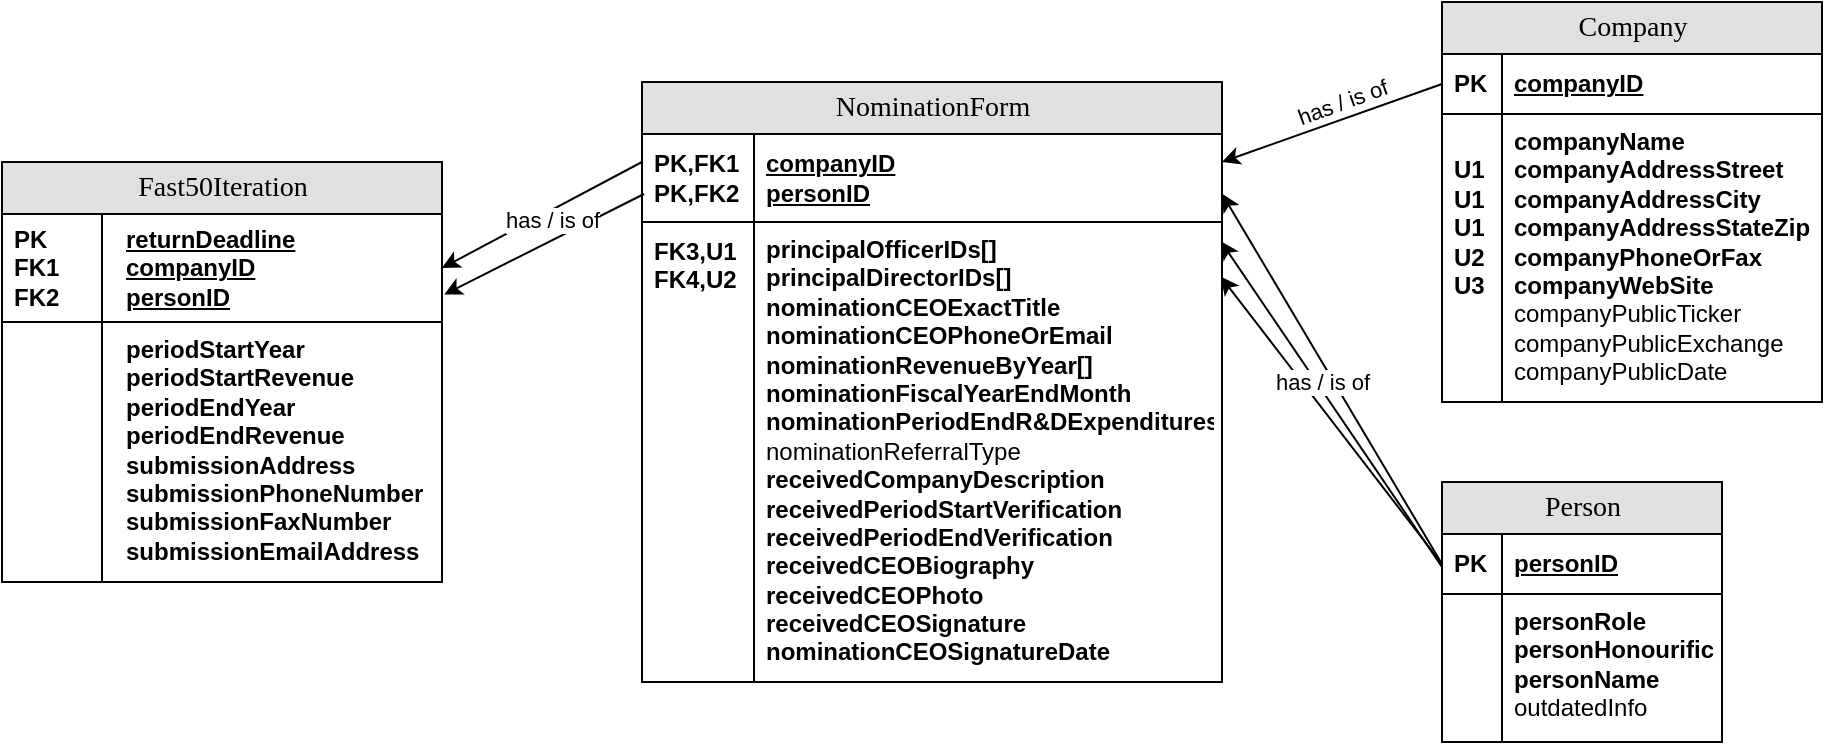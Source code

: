 <mxfile version="21.2.1" type="github">
  <diagram name="Page-1" id="e56a1550-8fbb-45ad-956c-1786394a9013">
    <mxGraphModel dx="1109" dy="455" grid="1" gridSize="10" guides="1" tooltips="1" connect="1" arrows="1" fold="1" page="1" pageScale="1" pageWidth="1100" pageHeight="850" background="none" math="0" shadow="0">
      <root>
        <mxCell id="0" />
        <mxCell id="1" parent="0" />
        <mxCell id="TGvFaR9q3PAZb7dorxEp-42" value="NominationForm" style="swimlane;html=1;fontStyle=0;childLayout=stackLayout;horizontal=1;startSize=26;fillColor=#e0e0e0;horizontalStack=0;resizeParent=1;resizeLast=0;collapsible=1;marginBottom=0;swimlaneFillColor=#ffffff;align=center;rounded=0;shadow=0;comic=0;labelBackgroundColor=none;strokeWidth=1;fontFamily=Verdana;fontSize=14" parent="1" vertex="1">
          <mxGeometry x="360" y="80" width="290" height="300" as="geometry" />
        </mxCell>
        <mxCell id="TGvFaR9q3PAZb7dorxEp-43" value="&lt;div&gt;companyID&lt;/div&gt;&lt;div&gt;personID&lt;br&gt;&lt;/div&gt;" style="shape=partialRectangle;top=0;left=0;right=0;bottom=1;html=1;align=left;verticalAlign=middle;fillColor=none;spacingLeft=60;spacingRight=4;whiteSpace=wrap;overflow=hidden;rotatable=0;points=[[0,0.5],[1,0.5]];portConstraint=eastwest;dropTarget=0;fontStyle=5;" parent="TGvFaR9q3PAZb7dorxEp-42" vertex="1">
          <mxGeometry y="26" width="290" height="44" as="geometry" />
        </mxCell>
        <mxCell id="TGvFaR9q3PAZb7dorxEp-44" value="&lt;div&gt;PK,FK1&lt;/div&gt;&lt;div&gt;PK,FK2&lt;/div&gt;" style="shape=partialRectangle;fontStyle=1;top=0;left=0;bottom=0;html=1;fillColor=none;align=left;verticalAlign=middle;spacingLeft=4;spacingRight=4;whiteSpace=wrap;overflow=hidden;rotatable=0;points=[];portConstraint=eastwest;part=1;" parent="TGvFaR9q3PAZb7dorxEp-43" vertex="1" connectable="0">
          <mxGeometry width="56" height="44" as="geometry" />
        </mxCell>
        <mxCell id="TGvFaR9q3PAZb7dorxEp-45" value="&lt;div&gt;&lt;div&gt;&lt;div&gt;&lt;b&gt;principalOfficerIDs[]&lt;/b&gt;&lt;/div&gt;&lt;b&gt;principalDirectorIDs[]&lt;/b&gt;&lt;/div&gt;&lt;/div&gt;&lt;div&gt;&lt;b&gt;nominationCEOExactTitle&lt;/b&gt;&lt;/div&gt;&lt;div&gt;&lt;b&gt;nominationCEOPhoneOrEmail&lt;/b&gt;&lt;/div&gt;&lt;div&gt;&lt;b&gt;nominationRevenueByYear[]&lt;/b&gt;&lt;/div&gt;&lt;div&gt;&lt;b&gt;nominationFiscalYearEndMonth&lt;/b&gt;&lt;/div&gt;&lt;div&gt;&lt;b&gt;nominationPeriodEndR&amp;amp;DExpenditures&lt;/b&gt;&lt;/div&gt;&lt;div&gt;nominationReferralType&lt;/div&gt;&lt;div&gt;&lt;b&gt;receivedCompanyDescription&lt;/b&gt;&lt;/div&gt;&lt;div&gt;&lt;b&gt;receivedPeriodStartVerification&lt;/b&gt;&lt;/div&gt;&lt;div&gt;&lt;b&gt;receivedPeriodEndVerification&lt;/b&gt;&lt;/div&gt;&lt;div&gt;&lt;b&gt;receivedCEOBiography&lt;/b&gt;&lt;/div&gt;&lt;div&gt;&lt;b&gt;receivedCEOPhoto&lt;/b&gt;&lt;/div&gt;&lt;div&gt;&lt;b&gt;receivedCEOSignature&lt;/b&gt;&lt;/div&gt;&lt;div&gt;&lt;b&gt;nominationCEOSignatureDate&lt;/b&gt;&lt;br&gt;&lt;/div&gt;" style="shape=partialRectangle;top=0;left=0;right=0;bottom=0;html=1;align=left;verticalAlign=top;fillColor=none;spacingLeft=60;spacingRight=4;whiteSpace=wrap;overflow=hidden;rotatable=0;points=[[0,0.5],[1,0.5]];portConstraint=eastwest;dropTarget=0;" parent="TGvFaR9q3PAZb7dorxEp-42" vertex="1">
          <mxGeometry y="70" width="290" height="230" as="geometry" />
        </mxCell>
        <mxCell id="TGvFaR9q3PAZb7dorxEp-48" value="&lt;div&gt;&lt;div&gt;&lt;b&gt;FK3,U1&lt;/b&gt;&lt;/div&gt;&lt;div&gt;&lt;b&gt;FK4,U2&lt;br&gt;&lt;/b&gt;&lt;/div&gt;&lt;/div&gt;" style="shape=partialRectangle;top=0;left=0;bottom=0;html=1;fillColor=none;align=left;verticalAlign=top;spacingLeft=4;spacingRight=4;whiteSpace=wrap;overflow=hidden;rotatable=0;points=[];portConstraint=eastwest;part=1;" parent="1" vertex="1" connectable="0">
          <mxGeometry x="360" y="151" width="56" height="229" as="geometry" />
        </mxCell>
        <mxCell id="TGvFaR9q3PAZb7dorxEp-49" value="Fast50Iteration" style="swimlane;html=1;fontStyle=0;childLayout=stackLayout;horizontal=1;startSize=26;fillColor=#e0e0e0;horizontalStack=0;resizeParent=1;resizeLast=0;collapsible=1;marginBottom=0;swimlaneFillColor=#ffffff;align=center;rounded=0;shadow=0;comic=0;labelBackgroundColor=none;strokeWidth=1;fontFamily=Verdana;fontSize=14" parent="1" vertex="1">
          <mxGeometry x="40" y="120" width="220" height="210" as="geometry" />
        </mxCell>
        <mxCell id="TGvFaR9q3PAZb7dorxEp-50" value="&lt;div&gt;returnDeadline&lt;/div&gt;&lt;div&gt;companyID&lt;/div&gt;&lt;div&gt;personID&lt;br&gt;&lt;/div&gt;" style="shape=partialRectangle;top=0;left=0;right=0;bottom=1;html=1;align=left;verticalAlign=middle;fillColor=none;spacingLeft=60;spacingRight=4;whiteSpace=wrap;overflow=hidden;rotatable=0;points=[[0,0.5],[1,0.5]];portConstraint=eastwest;dropTarget=0;fontStyle=5;" parent="TGvFaR9q3PAZb7dorxEp-49" vertex="1">
          <mxGeometry y="26" width="220" height="54" as="geometry" />
        </mxCell>
        <mxCell id="TGvFaR9q3PAZb7dorxEp-51" value="&lt;div&gt;PK&lt;/div&gt;&lt;div&gt;FK1&lt;/div&gt;&lt;div&gt;FK2&lt;/div&gt;" style="shape=partialRectangle;fontStyle=1;top=0;left=0;bottom=0;html=1;fillColor=none;align=left;verticalAlign=middle;spacingLeft=4;spacingRight=4;whiteSpace=wrap;overflow=hidden;rotatable=0;points=[];portConstraint=eastwest;part=1;" parent="TGvFaR9q3PAZb7dorxEp-50" vertex="1" connectable="0">
          <mxGeometry width="50" height="54" as="geometry" />
        </mxCell>
        <mxCell id="TGvFaR9q3PAZb7dorxEp-52" value="&lt;div&gt;&lt;b&gt;periodStartYear&lt;/b&gt;&lt;/div&gt;&lt;div&gt;&lt;b&gt;periodStartRevenue&lt;br&gt;&lt;/b&gt;&lt;/div&gt;&lt;div&gt;&lt;b&gt;periodEndYear&lt;/b&gt;&lt;/div&gt;&lt;div&gt;&lt;b&gt;periodEndRevenue&lt;br&gt;&lt;/b&gt;&lt;/div&gt;&lt;div&gt;&lt;b&gt;submissionAddress&lt;br&gt;&lt;/b&gt;&lt;/div&gt;&lt;div&gt;&lt;b&gt;submissionPhoneNumber&lt;/b&gt;&lt;/div&gt;&lt;div&gt;&lt;b&gt;submissionFaxNumber&lt;/b&gt;&lt;/div&gt;&lt;div&gt;&lt;b&gt;submissionEmailAddress&lt;br&gt;&lt;/b&gt;&lt;/div&gt;" style="shape=partialRectangle;top=0;left=0;right=0;bottom=0;html=1;align=left;verticalAlign=top;fillColor=none;spacingLeft=60;spacingRight=4;whiteSpace=wrap;overflow=hidden;rotatable=0;points=[[0,0.5],[1,0.5]];portConstraint=eastwest;dropTarget=0;" parent="TGvFaR9q3PAZb7dorxEp-49" vertex="1">
          <mxGeometry y="80" width="220" height="130" as="geometry" />
        </mxCell>
        <mxCell id="TGvFaR9q3PAZb7dorxEp-53" value="" style="shape=partialRectangle;top=0;left=0;bottom=0;html=1;fillColor=none;align=left;verticalAlign=top;spacingLeft=4;spacingRight=4;whiteSpace=wrap;overflow=hidden;rotatable=0;points=[];portConstraint=eastwest;part=1;" parent="1" vertex="1" connectable="0">
          <mxGeometry x="40" y="200" width="50" height="130" as="geometry" />
        </mxCell>
        <mxCell id="TGvFaR9q3PAZb7dorxEp-54" value="Company" style="swimlane;html=1;fontStyle=0;childLayout=stackLayout;horizontal=1;startSize=26;fillColor=#e0e0e0;horizontalStack=0;resizeParent=1;resizeLast=0;collapsible=1;marginBottom=0;swimlaneFillColor=#ffffff;align=center;rounded=0;shadow=0;comic=0;labelBackgroundColor=none;strokeWidth=1;fontFamily=Verdana;fontSize=14;swimlaneLine=1;" parent="1" vertex="1">
          <mxGeometry x="760" y="40" width="190" height="200" as="geometry" />
        </mxCell>
        <mxCell id="TGvFaR9q3PAZb7dorxEp-55" value="companyID" style="shape=partialRectangle;top=0;left=0;right=0;bottom=1;html=1;align=left;verticalAlign=middle;fillColor=none;spacingLeft=34;spacingRight=4;whiteSpace=wrap;overflow=hidden;rotatable=0;points=[[0,0.5],[1,0.5]];portConstraint=eastwest;dropTarget=0;fontStyle=5;" parent="TGvFaR9q3PAZb7dorxEp-54" vertex="1">
          <mxGeometry y="26" width="190" height="30" as="geometry" />
        </mxCell>
        <mxCell id="TGvFaR9q3PAZb7dorxEp-56" value="&lt;b&gt;PK&lt;/b&gt;" style="shape=partialRectangle;top=0;left=0;bottom=0;html=1;fillColor=none;align=left;verticalAlign=middle;spacingLeft=4;spacingRight=4;whiteSpace=wrap;overflow=hidden;rotatable=0;points=[];portConstraint=eastwest;part=1;" parent="TGvFaR9q3PAZb7dorxEp-55" vertex="1" connectable="0">
          <mxGeometry width="30" height="30" as="geometry" />
        </mxCell>
        <mxCell id="TGvFaR9q3PAZb7dorxEp-57" value="&lt;div&gt;&lt;b&gt;companyName&lt;/b&gt;&lt;/div&gt;&lt;div&gt;&lt;b&gt;companyAddressStreet&lt;/b&gt;&lt;/div&gt;&lt;div&gt;&lt;b&gt;companyAddressCity&lt;/b&gt;&lt;/div&gt;&lt;div&gt;&lt;b&gt;companyAddressStateZip&lt;/b&gt;&lt;/div&gt;&lt;div&gt;&lt;b&gt;companyPhoneOrFax&lt;/b&gt;&lt;/div&gt;&lt;div&gt;&lt;b&gt;companyWebSite&lt;/b&gt;&lt;/div&gt;&lt;div&gt;companyPublicTicker&lt;/div&gt;&lt;div&gt;companyPublicExchange&lt;/div&gt;&lt;div&gt;companyPublicDate&lt;/div&gt;" style="shape=partialRectangle;top=0;left=0;right=0;bottom=0;html=1;align=left;verticalAlign=top;fillColor=none;spacingLeft=34;spacingRight=4;whiteSpace=wrap;overflow=hidden;rotatable=0;points=[[0,0.5],[1,0.5]];portConstraint=eastwest;dropTarget=0;" parent="TGvFaR9q3PAZb7dorxEp-54" vertex="1">
          <mxGeometry y="56" width="190" height="144" as="geometry" />
        </mxCell>
        <mxCell id="TGvFaR9q3PAZb7dorxEp-58" value="&lt;div&gt;&lt;b&gt;&lt;br&gt;&lt;/b&gt;&lt;/div&gt;&lt;div&gt;&lt;b&gt;U1&lt;br&gt;&lt;/b&gt;&lt;/div&gt;&lt;div&gt;&lt;b&gt;U1&lt;br&gt;&lt;/b&gt;&lt;/div&gt;&lt;div&gt;&lt;b&gt;U1&lt;br&gt;&lt;/b&gt;&lt;/div&gt;&lt;div&gt;&lt;b&gt;U2&lt;br&gt;&lt;/b&gt;&lt;/div&gt;&lt;div&gt;&lt;b&gt;U3&lt;br&gt;&lt;/b&gt;&lt;/div&gt;" style="shape=partialRectangle;top=0;left=0;bottom=0;html=1;fillColor=none;align=left;verticalAlign=top;spacingLeft=4;spacingRight=4;whiteSpace=wrap;overflow=hidden;rotatable=0;points=[];portConstraint=eastwest;part=1;" parent="TGvFaR9q3PAZb7dorxEp-57" vertex="1" connectable="0">
          <mxGeometry width="30" height="144" as="geometry" />
        </mxCell>
        <mxCell id="TGvFaR9q3PAZb7dorxEp-59" value="Person" style="swimlane;html=1;fontStyle=0;childLayout=stackLayout;horizontal=1;startSize=26;fillColor=#e0e0e0;horizontalStack=0;resizeParent=1;resizeLast=0;collapsible=1;marginBottom=0;swimlaneFillColor=#ffffff;align=center;rounded=0;shadow=0;comic=0;labelBackgroundColor=none;strokeWidth=1;fontFamily=Verdana;fontSize=14;swimlaneLine=1;" parent="1" vertex="1">
          <mxGeometry x="760" y="280" width="140" height="130" as="geometry" />
        </mxCell>
        <mxCell id="TGvFaR9q3PAZb7dorxEp-60" value="personID" style="shape=partialRectangle;top=0;left=0;right=0;bottom=1;html=1;align=left;verticalAlign=middle;fillColor=none;spacingLeft=34;spacingRight=4;whiteSpace=wrap;overflow=hidden;rotatable=0;points=[[0,0.5],[1,0.5]];portConstraint=eastwest;dropTarget=0;fontStyle=5;" parent="TGvFaR9q3PAZb7dorxEp-59" vertex="1">
          <mxGeometry y="26" width="140" height="30" as="geometry" />
        </mxCell>
        <mxCell id="TGvFaR9q3PAZb7dorxEp-61" value="&lt;b&gt;PK&lt;/b&gt;" style="shape=partialRectangle;top=0;left=0;bottom=0;html=1;fillColor=none;align=left;verticalAlign=middle;spacingLeft=4;spacingRight=4;whiteSpace=wrap;overflow=hidden;rotatable=0;points=[];portConstraint=eastwest;part=1;" parent="TGvFaR9q3PAZb7dorxEp-60" vertex="1" connectable="0">
          <mxGeometry width="30" height="30" as="geometry" />
        </mxCell>
        <mxCell id="TGvFaR9q3PAZb7dorxEp-62" value="&lt;div&gt;&lt;b&gt;personRole&lt;/b&gt;&lt;/div&gt;&lt;div&gt;&lt;b&gt;personHonourific&lt;/b&gt;&lt;/div&gt;&lt;div&gt;&lt;b&gt;personName&lt;/b&gt;&lt;/div&gt;&lt;div&gt;outdatedInfo&lt;br&gt;&lt;/div&gt;" style="shape=partialRectangle;top=0;left=0;right=0;bottom=0;html=1;align=left;verticalAlign=top;fillColor=none;spacingLeft=34;spacingRight=4;whiteSpace=wrap;overflow=hidden;rotatable=0;points=[[0,0.5],[1,0.5]];portConstraint=eastwest;dropTarget=0;" parent="TGvFaR9q3PAZb7dorxEp-59" vertex="1">
          <mxGeometry y="56" width="140" height="74" as="geometry" />
        </mxCell>
        <mxCell id="TGvFaR9q3PAZb7dorxEp-63" value="" style="shape=partialRectangle;top=0;left=0;bottom=0;html=1;fillColor=none;align=left;verticalAlign=top;spacingLeft=4;spacingRight=4;whiteSpace=wrap;overflow=hidden;rotatable=0;points=[];portConstraint=eastwest;part=1;" parent="TGvFaR9q3PAZb7dorxEp-62" vertex="1" connectable="0">
          <mxGeometry width="30" height="74" as="geometry" />
        </mxCell>
        <mxCell id="TGvFaR9q3PAZb7dorxEp-79" style="rounded=0;orthogonalLoop=1;jettySize=auto;html=1;entryX=1;entryY=0.5;entryDx=0;entryDy=0;" parent="1" target="TGvFaR9q3PAZb7dorxEp-50" edge="1">
          <mxGeometry relative="1" as="geometry">
            <mxPoint x="360" y="120" as="sourcePoint" />
          </mxGeometry>
        </mxCell>
        <mxCell id="TGvFaR9q3PAZb7dorxEp-80" style="rounded=0;orthogonalLoop=1;jettySize=auto;html=1;entryX=1.005;entryY=0.746;entryDx=0;entryDy=0;exitX=-0.006;exitY=0.326;exitDx=0;exitDy=0;exitPerimeter=0;entryPerimeter=0;" parent="1" target="TGvFaR9q3PAZb7dorxEp-50" edge="1">
          <mxGeometry relative="1" as="geometry">
            <mxPoint x="361" y="136" as="sourcePoint" />
            <mxPoint x="263" y="186" as="targetPoint" />
          </mxGeometry>
        </mxCell>
        <mxCell id="TGvFaR9q3PAZb7dorxEp-81" style="edgeStyle=none;rounded=0;orthogonalLoop=1;jettySize=auto;html=1;exitX=0;exitY=0.5;exitDx=0;exitDy=0;" parent="1" source="TGvFaR9q3PAZb7dorxEp-55" edge="1">
          <mxGeometry relative="1" as="geometry">
            <mxPoint x="650" y="120" as="targetPoint" />
          </mxGeometry>
        </mxCell>
        <mxCell id="TGvFaR9q3PAZb7dorxEp-83" style="edgeStyle=none;rounded=0;orthogonalLoop=1;jettySize=auto;html=1;exitX=0;exitY=0.5;exitDx=0;exitDy=0;entryX=1;entryY=0.679;entryDx=0;entryDy=0;entryPerimeter=0;" parent="1" source="TGvFaR9q3PAZb7dorxEp-60" target="TGvFaR9q3PAZb7dorxEp-43" edge="1">
          <mxGeometry relative="1" as="geometry">
            <mxPoint x="650" y="130" as="targetPoint" />
          </mxGeometry>
        </mxCell>
        <mxCell id="TGvFaR9q3PAZb7dorxEp-84" style="edgeStyle=none;rounded=0;orthogonalLoop=1;jettySize=auto;html=1;exitX=0;exitY=0.5;exitDx=0;exitDy=0;entryX=0.998;entryY=0.042;entryDx=0;entryDy=0;entryPerimeter=0;" parent="1" target="TGvFaR9q3PAZb7dorxEp-45" edge="1">
          <mxGeometry relative="1" as="geometry">
            <mxPoint x="760" y="322.5" as="sourcePoint" />
            <mxPoint x="650" y="170" as="targetPoint" />
          </mxGeometry>
        </mxCell>
        <mxCell id="TGvFaR9q3PAZb7dorxEp-85" style="edgeStyle=none;rounded=0;orthogonalLoop=1;jettySize=auto;html=1;exitX=0;exitY=0.5;exitDx=0;exitDy=0;entryX=0.998;entryY=0.119;entryDx=0;entryDy=0;entryPerimeter=0;" parent="1" source="TGvFaR9q3PAZb7dorxEp-60" target="TGvFaR9q3PAZb7dorxEp-45" edge="1">
          <mxGeometry relative="1" as="geometry">
            <mxPoint x="749" y="359.5" as="sourcePoint" />
            <mxPoint x="650" y="180" as="targetPoint" />
          </mxGeometry>
        </mxCell>
        <mxCell id="TGvFaR9q3PAZb7dorxEp-88" value="has / is of" style="edgeLabel;html=1;align=center;verticalAlign=middle;resizable=0;points=[];rotation=0;" parent="1" vertex="1" connectable="0">
          <mxGeometry x="313.926" y="170.001" as="geometry">
            <mxPoint x="1" y="-21" as="offset" />
          </mxGeometry>
        </mxCell>
        <mxCell id="TGvFaR9q3PAZb7dorxEp-89" value="has / is of" style="edgeLabel;html=1;align=center;verticalAlign=middle;resizable=0;points=[];rotation=-20;" parent="1" vertex="1" connectable="0">
          <mxGeometry x="709.996" y="90.001" as="geometry" />
        </mxCell>
        <mxCell id="TGvFaR9q3PAZb7dorxEp-90" value="has / is of" style="edgeLabel;html=1;align=center;verticalAlign=middle;resizable=0;points=[];rotation=0;" parent="1" vertex="1" connectable="0">
          <mxGeometry x="699.996" y="230.001" as="geometry" />
        </mxCell>
      </root>
    </mxGraphModel>
  </diagram>
</mxfile>

